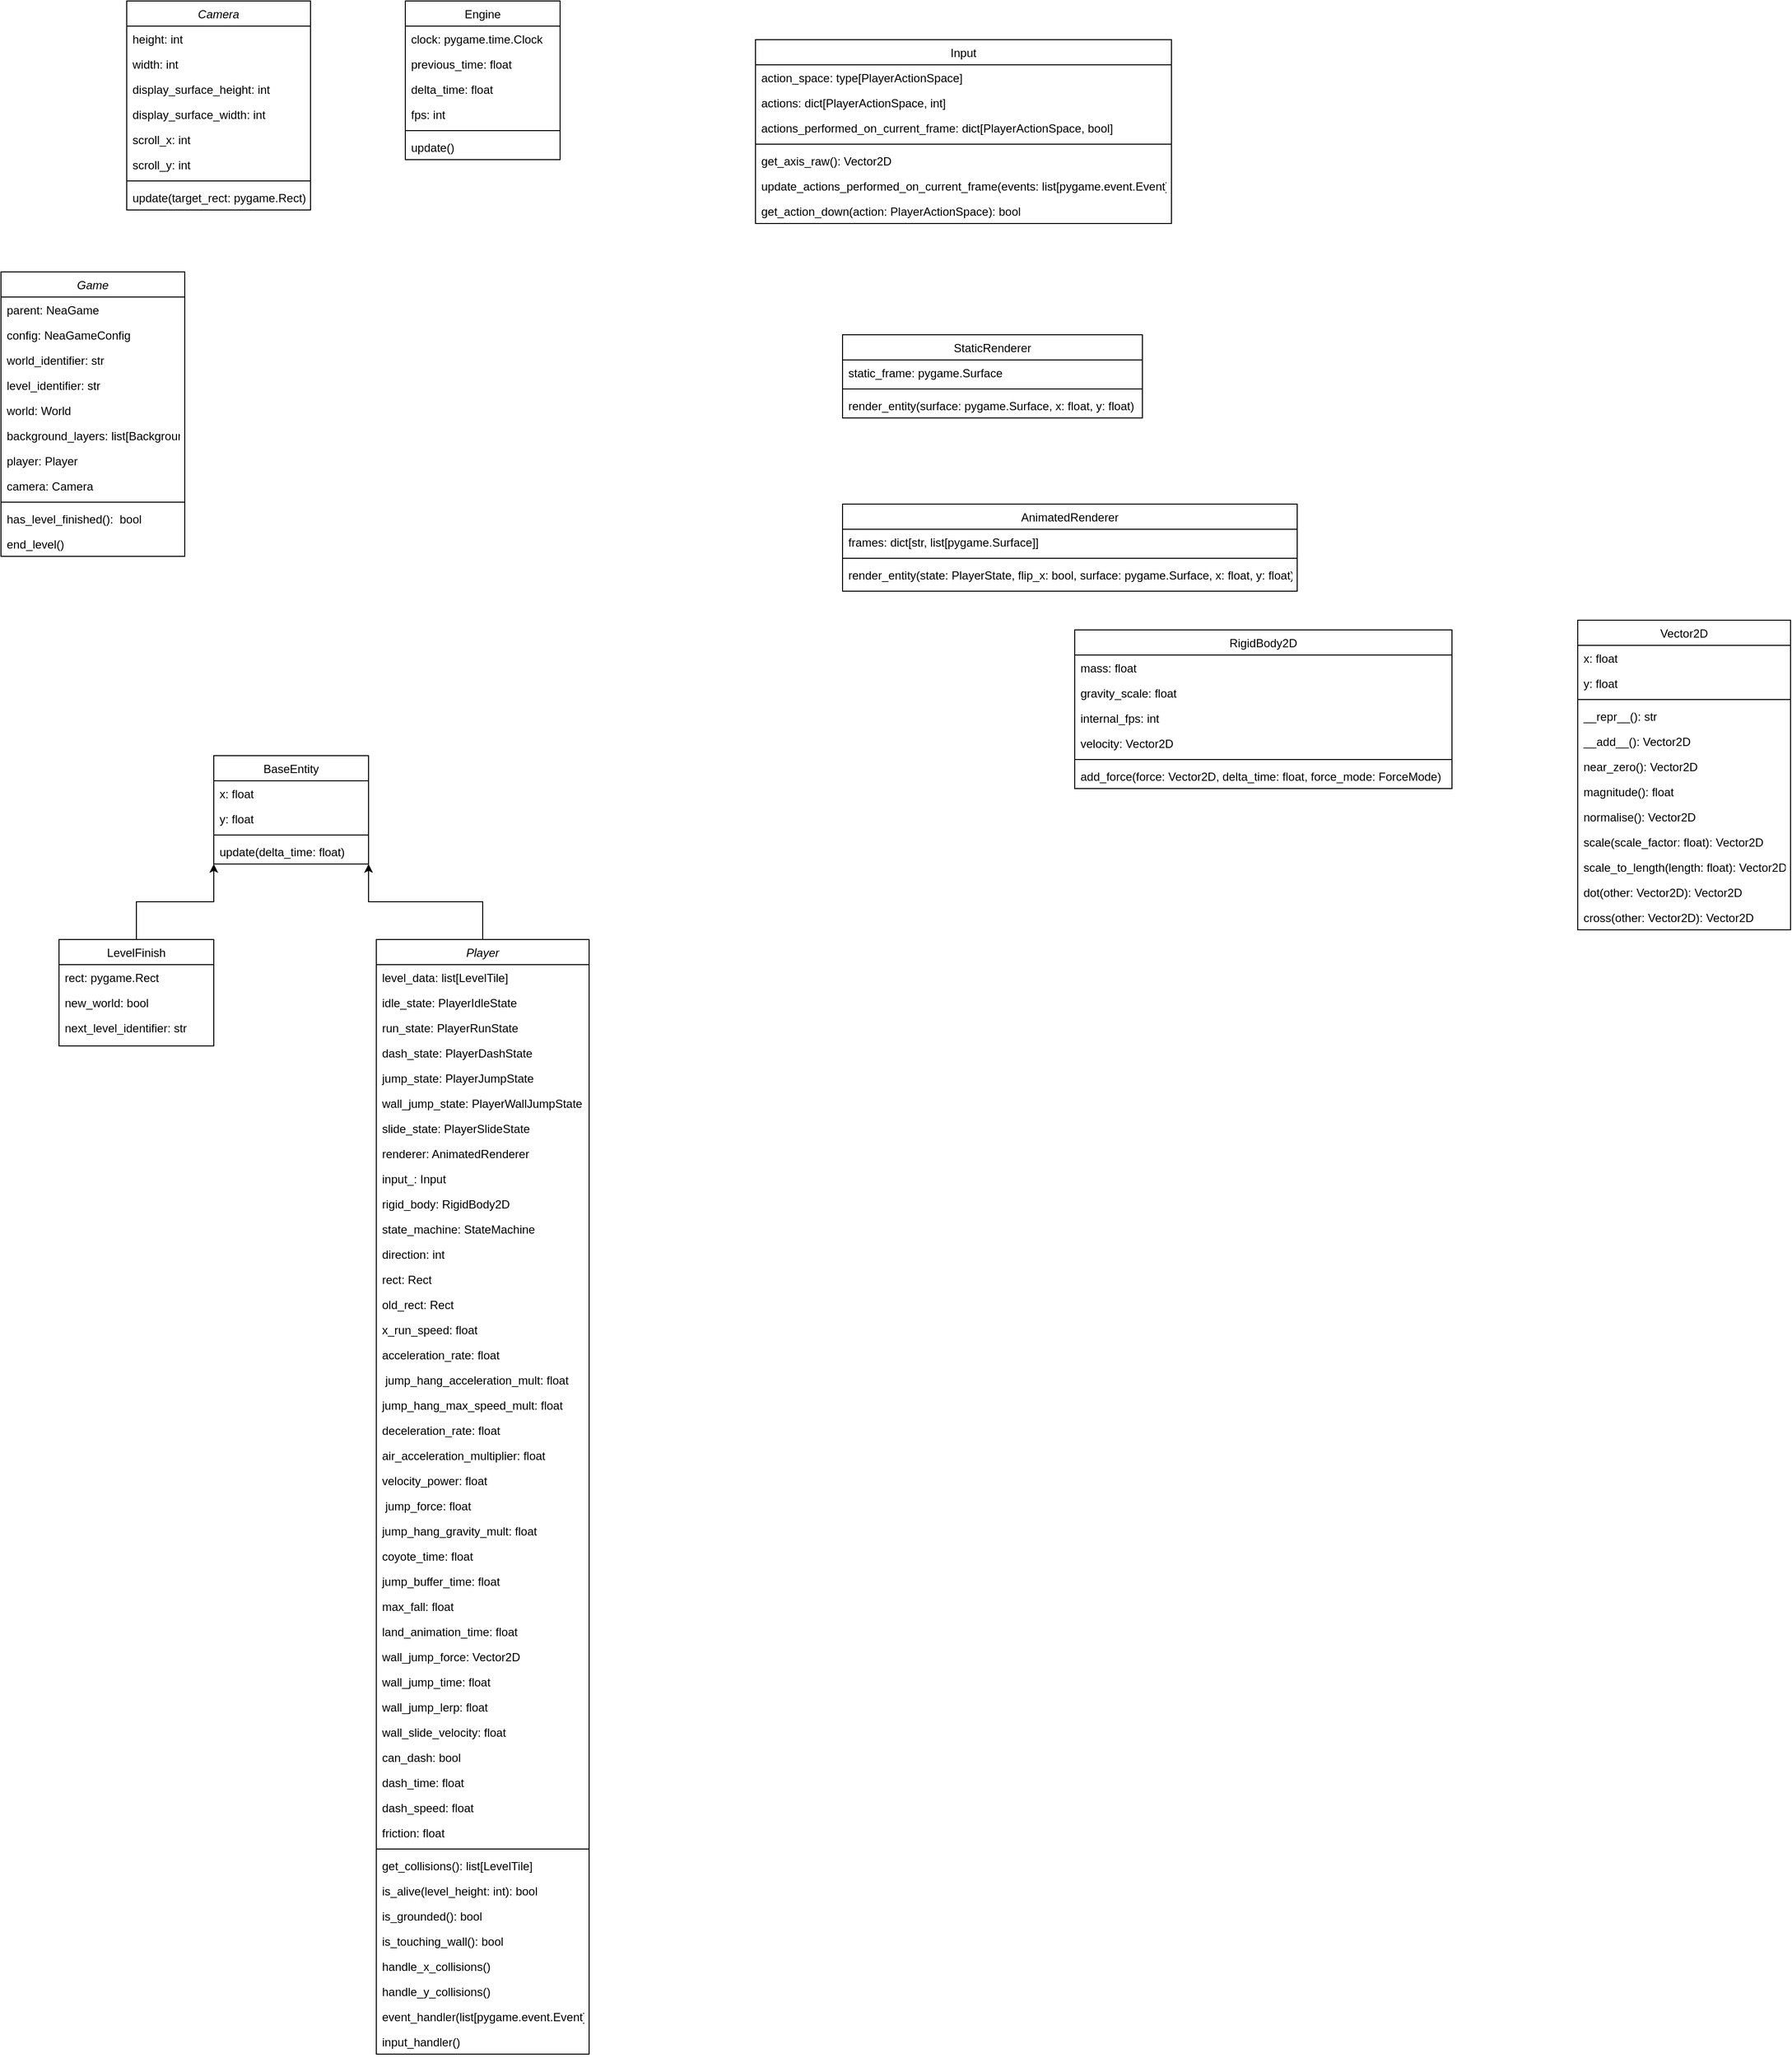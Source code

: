 <mxfile version="20.8.10" type="device"><diagram id="C5RBs43oDa-KdzZeNtuy" name="Page-1"><mxGraphModel dx="1750" dy="1122" grid="1" gridSize="10" guides="1" tooltips="1" connect="1" arrows="1" fold="1" page="1" pageScale="1" pageWidth="2339" pageHeight="3300" math="0" shadow="0"><root><mxCell id="WIyWlLk6GJQsqaUBKTNV-0"/><mxCell id="WIyWlLk6GJQsqaUBKTNV-1" parent="WIyWlLk6GJQsqaUBKTNV-0"/><mxCell id="zkfFHV4jXpPFQw0GAbJ--0" value="Camera&#10;" style="swimlane;fontStyle=2;align=center;verticalAlign=top;childLayout=stackLayout;horizontal=1;startSize=26;horizontalStack=0;resizeParent=1;resizeLast=0;collapsible=1;marginBottom=0;rounded=0;shadow=0;strokeWidth=1;" parent="WIyWlLk6GJQsqaUBKTNV-1" vertex="1"><mxGeometry x="220" y="120" width="190" height="216" as="geometry"><mxRectangle x="230" y="140" width="160" height="26" as="alternateBounds"/></mxGeometry></mxCell><mxCell id="zkfFHV4jXpPFQw0GAbJ--1" value="height: int" style="text;align=left;verticalAlign=top;spacingLeft=4;spacingRight=4;overflow=hidden;rotatable=0;points=[[0,0.5],[1,0.5]];portConstraint=eastwest;" parent="zkfFHV4jXpPFQw0GAbJ--0" vertex="1"><mxGeometry y="26" width="190" height="26" as="geometry"/></mxCell><mxCell id="zkfFHV4jXpPFQw0GAbJ--2" value="width: int" style="text;align=left;verticalAlign=top;spacingLeft=4;spacingRight=4;overflow=hidden;rotatable=0;points=[[0,0.5],[1,0.5]];portConstraint=eastwest;rounded=0;shadow=0;html=0;" parent="zkfFHV4jXpPFQw0GAbJ--0" vertex="1"><mxGeometry y="52" width="190" height="26" as="geometry"/></mxCell><mxCell id="zkfFHV4jXpPFQw0GAbJ--3" value="display_surface_height: int&#10;" style="text;align=left;verticalAlign=top;spacingLeft=4;spacingRight=4;overflow=hidden;rotatable=0;points=[[0,0.5],[1,0.5]];portConstraint=eastwest;rounded=0;shadow=0;html=0;" parent="zkfFHV4jXpPFQw0GAbJ--0" vertex="1"><mxGeometry y="78" width="190" height="26" as="geometry"/></mxCell><mxCell id="zkfFHV4jXpPFQw0GAbJ--5" value="display_surface_width: int" style="text;align=left;verticalAlign=top;spacingLeft=4;spacingRight=4;overflow=hidden;rotatable=0;points=[[0,0.5],[1,0.5]];portConstraint=eastwest;" parent="zkfFHV4jXpPFQw0GAbJ--0" vertex="1"><mxGeometry y="104" width="190" height="26" as="geometry"/></mxCell><mxCell id="hkS69gb814lGUpGLeXMP-1" value="scroll_x: int&#10;" style="text;align=left;verticalAlign=top;spacingLeft=4;spacingRight=4;overflow=hidden;rotatable=0;points=[[0,0.5],[1,0.5]];portConstraint=eastwest;" parent="zkfFHV4jXpPFQw0GAbJ--0" vertex="1"><mxGeometry y="130" width="190" height="26" as="geometry"/></mxCell><mxCell id="hkS69gb814lGUpGLeXMP-9" value="scroll_y: int&#10;&#10;" style="text;align=left;verticalAlign=top;spacingLeft=4;spacingRight=4;overflow=hidden;rotatable=0;points=[[0,0.5],[1,0.5]];portConstraint=eastwest;" parent="zkfFHV4jXpPFQw0GAbJ--0" vertex="1"><mxGeometry y="156" width="190" height="26" as="geometry"/></mxCell><mxCell id="zkfFHV4jXpPFQw0GAbJ--4" value="" style="line;html=1;strokeWidth=1;align=left;verticalAlign=middle;spacingTop=-1;spacingLeft=3;spacingRight=3;rotatable=0;labelPosition=right;points=[];portConstraint=eastwest;" parent="zkfFHV4jXpPFQw0GAbJ--0" vertex="1"><mxGeometry y="182" width="190" height="8" as="geometry"/></mxCell><mxCell id="hkS69gb814lGUpGLeXMP-10" value="update(target_rect: pygame.Rect)" style="text;align=left;verticalAlign=top;spacingLeft=4;spacingRight=4;overflow=hidden;rotatable=0;points=[[0,0.5],[1,0.5]];portConstraint=eastwest;" parent="zkfFHV4jXpPFQw0GAbJ--0" vertex="1"><mxGeometry y="190" width="190" height="26" as="geometry"/></mxCell><mxCell id="zkfFHV4jXpPFQw0GAbJ--17" value="Engine&#10;" style="swimlane;fontStyle=0;align=center;verticalAlign=top;childLayout=stackLayout;horizontal=1;startSize=26;horizontalStack=0;resizeParent=1;resizeLast=0;collapsible=1;marginBottom=0;rounded=0;shadow=0;strokeWidth=1;" parent="WIyWlLk6GJQsqaUBKTNV-1" vertex="1"><mxGeometry x="508" y="120" width="160" height="164" as="geometry"><mxRectangle x="550" y="140" width="160" height="26" as="alternateBounds"/></mxGeometry></mxCell><mxCell id="zkfFHV4jXpPFQw0GAbJ--18" value="clock: pygame.time.Clock" style="text;align=left;verticalAlign=top;spacingLeft=4;spacingRight=4;overflow=hidden;rotatable=0;points=[[0,0.5],[1,0.5]];portConstraint=eastwest;" parent="zkfFHV4jXpPFQw0GAbJ--17" vertex="1"><mxGeometry y="26" width="160" height="26" as="geometry"/></mxCell><mxCell id="zkfFHV4jXpPFQw0GAbJ--19" value="previous_time: float" style="text;align=left;verticalAlign=top;spacingLeft=4;spacingRight=4;overflow=hidden;rotatable=0;points=[[0,0.5],[1,0.5]];portConstraint=eastwest;rounded=0;shadow=0;html=0;" parent="zkfFHV4jXpPFQw0GAbJ--17" vertex="1"><mxGeometry y="52" width="160" height="26" as="geometry"/></mxCell><mxCell id="zkfFHV4jXpPFQw0GAbJ--20" value="delta_time: float" style="text;align=left;verticalAlign=top;spacingLeft=4;spacingRight=4;overflow=hidden;rotatable=0;points=[[0,0.5],[1,0.5]];portConstraint=eastwest;rounded=0;shadow=0;html=0;" parent="zkfFHV4jXpPFQw0GAbJ--17" vertex="1"><mxGeometry y="78" width="160" height="26" as="geometry"/></mxCell><mxCell id="zkfFHV4jXpPFQw0GAbJ--21" value="fps: int" style="text;align=left;verticalAlign=top;spacingLeft=4;spacingRight=4;overflow=hidden;rotatable=0;points=[[0,0.5],[1,0.5]];portConstraint=eastwest;rounded=0;shadow=0;html=0;" parent="zkfFHV4jXpPFQw0GAbJ--17" vertex="1"><mxGeometry y="104" width="160" height="26" as="geometry"/></mxCell><mxCell id="zkfFHV4jXpPFQw0GAbJ--23" value="" style="line;html=1;strokeWidth=1;align=left;verticalAlign=middle;spacingTop=-1;spacingLeft=3;spacingRight=3;rotatable=0;labelPosition=right;points=[];portConstraint=eastwest;" parent="zkfFHV4jXpPFQw0GAbJ--17" vertex="1"><mxGeometry y="130" width="160" height="8" as="geometry"/></mxCell><mxCell id="zkfFHV4jXpPFQw0GAbJ--24" value="update()&#10;" style="text;align=left;verticalAlign=top;spacingLeft=4;spacingRight=4;overflow=hidden;rotatable=0;points=[[0,0.5],[1,0.5]];portConstraint=eastwest;" parent="zkfFHV4jXpPFQw0GAbJ--17" vertex="1"><mxGeometry y="138" width="160" height="26" as="geometry"/></mxCell><mxCell id="Tss-C9w-tLsv4cJu5CtI-20" value="Game" style="swimlane;fontStyle=2;align=center;verticalAlign=top;childLayout=stackLayout;horizontal=1;startSize=26;horizontalStack=0;resizeParent=1;resizeLast=0;collapsible=1;marginBottom=0;rounded=0;shadow=0;strokeWidth=1;" vertex="1" parent="WIyWlLk6GJQsqaUBKTNV-1"><mxGeometry x="90" y="400" width="190" height="294" as="geometry"><mxRectangle x="230" y="140" width="160" height="26" as="alternateBounds"/></mxGeometry></mxCell><mxCell id="Tss-C9w-tLsv4cJu5CtI-21" value="parent: NeaGame" style="text;align=left;verticalAlign=top;spacingLeft=4;spacingRight=4;overflow=hidden;rotatable=0;points=[[0,0.5],[1,0.5]];portConstraint=eastwest;" vertex="1" parent="Tss-C9w-tLsv4cJu5CtI-20"><mxGeometry y="26" width="190" height="26" as="geometry"/></mxCell><mxCell id="Tss-C9w-tLsv4cJu5CtI-22" value="config: NeaGameConfig" style="text;align=left;verticalAlign=top;spacingLeft=4;spacingRight=4;overflow=hidden;rotatable=0;points=[[0,0.5],[1,0.5]];portConstraint=eastwest;rounded=0;shadow=0;html=0;" vertex="1" parent="Tss-C9w-tLsv4cJu5CtI-20"><mxGeometry y="52" width="190" height="26" as="geometry"/></mxCell><mxCell id="Tss-C9w-tLsv4cJu5CtI-23" value="world_identifier: str" style="text;align=left;verticalAlign=top;spacingLeft=4;spacingRight=4;overflow=hidden;rotatable=0;points=[[0,0.5],[1,0.5]];portConstraint=eastwest;rounded=0;shadow=0;html=0;" vertex="1" parent="Tss-C9w-tLsv4cJu5CtI-20"><mxGeometry y="78" width="190" height="26" as="geometry"/></mxCell><mxCell id="Tss-C9w-tLsv4cJu5CtI-24" value="level_identifier: str" style="text;align=left;verticalAlign=top;spacingLeft=4;spacingRight=4;overflow=hidden;rotatable=0;points=[[0,0.5],[1,0.5]];portConstraint=eastwest;" vertex="1" parent="Tss-C9w-tLsv4cJu5CtI-20"><mxGeometry y="104" width="190" height="26" as="geometry"/></mxCell><mxCell id="Tss-C9w-tLsv4cJu5CtI-25" value="world: World" style="text;align=left;verticalAlign=top;spacingLeft=4;spacingRight=4;overflow=hidden;rotatable=0;points=[[0,0.5],[1,0.5]];portConstraint=eastwest;" vertex="1" parent="Tss-C9w-tLsv4cJu5CtI-20"><mxGeometry y="130" width="190" height="26" as="geometry"/></mxCell><mxCell id="Tss-C9w-tLsv4cJu5CtI-26" value="background_layers: list[BackgroundLayer" style="text;align=left;verticalAlign=top;spacingLeft=4;spacingRight=4;overflow=hidden;rotatable=0;points=[[0,0.5],[1,0.5]];portConstraint=eastwest;" vertex="1" parent="Tss-C9w-tLsv4cJu5CtI-20"><mxGeometry y="156" width="190" height="26" as="geometry"/></mxCell><mxCell id="Tss-C9w-tLsv4cJu5CtI-28" value="player: Player" style="text;align=left;verticalAlign=top;spacingLeft=4;spacingRight=4;overflow=hidden;rotatable=0;points=[[0,0.5],[1,0.5]];portConstraint=eastwest;" vertex="1" parent="Tss-C9w-tLsv4cJu5CtI-20"><mxGeometry y="182" width="190" height="26" as="geometry"/></mxCell><mxCell id="Tss-C9w-tLsv4cJu5CtI-29" value="camera: Camera" style="text;align=left;verticalAlign=top;spacingLeft=4;spacingRight=4;overflow=hidden;rotatable=0;points=[[0,0.5],[1,0.5]];portConstraint=eastwest;" vertex="1" parent="Tss-C9w-tLsv4cJu5CtI-20"><mxGeometry y="208" width="190" height="26" as="geometry"/></mxCell><mxCell id="Tss-C9w-tLsv4cJu5CtI-27" value="" style="line;html=1;strokeWidth=1;align=left;verticalAlign=middle;spacingTop=-1;spacingLeft=3;spacingRight=3;rotatable=0;labelPosition=right;points=[];portConstraint=eastwest;" vertex="1" parent="Tss-C9w-tLsv4cJu5CtI-20"><mxGeometry y="234" width="190" height="8" as="geometry"/></mxCell><mxCell id="Tss-C9w-tLsv4cJu5CtI-30" value="has_level_finished():  bool " style="text;align=left;verticalAlign=top;spacingLeft=4;spacingRight=4;overflow=hidden;rotatable=0;points=[[0,0.5],[1,0.5]];portConstraint=eastwest;" vertex="1" parent="Tss-C9w-tLsv4cJu5CtI-20"><mxGeometry y="242" width="190" height="26" as="geometry"/></mxCell><mxCell id="Tss-C9w-tLsv4cJu5CtI-31" value="end_level()" style="text;align=left;verticalAlign=top;spacingLeft=4;spacingRight=4;overflow=hidden;rotatable=0;points=[[0,0.5],[1,0.5]];portConstraint=eastwest;" vertex="1" parent="Tss-C9w-tLsv4cJu5CtI-20"><mxGeometry y="268" width="190" height="26" as="geometry"/></mxCell><mxCell id="Tss-C9w-tLsv4cJu5CtI-32" value="Vector2D" style="swimlane;fontStyle=0;align=center;verticalAlign=top;childLayout=stackLayout;horizontal=1;startSize=26;horizontalStack=0;resizeParent=1;resizeLast=0;collapsible=1;marginBottom=0;rounded=0;shadow=0;strokeWidth=1;" vertex="1" parent="WIyWlLk6GJQsqaUBKTNV-1"><mxGeometry x="1720" y="760" width="220" height="320" as="geometry"><mxRectangle x="550" y="140" width="160" height="26" as="alternateBounds"/></mxGeometry></mxCell><mxCell id="Tss-C9w-tLsv4cJu5CtI-33" value="x: float" style="text;align=left;verticalAlign=top;spacingLeft=4;spacingRight=4;overflow=hidden;rotatable=0;points=[[0,0.5],[1,0.5]];portConstraint=eastwest;" vertex="1" parent="Tss-C9w-tLsv4cJu5CtI-32"><mxGeometry y="26" width="220" height="26" as="geometry"/></mxCell><mxCell id="Tss-C9w-tLsv4cJu5CtI-34" value="y: float" style="text;align=left;verticalAlign=top;spacingLeft=4;spacingRight=4;overflow=hidden;rotatable=0;points=[[0,0.5],[1,0.5]];portConstraint=eastwest;rounded=0;shadow=0;html=0;" vertex="1" parent="Tss-C9w-tLsv4cJu5CtI-32"><mxGeometry y="52" width="220" height="26" as="geometry"/></mxCell><mxCell id="Tss-C9w-tLsv4cJu5CtI-37" value="" style="line;html=1;strokeWidth=1;align=left;verticalAlign=middle;spacingTop=-1;spacingLeft=3;spacingRight=3;rotatable=0;labelPosition=right;points=[];portConstraint=eastwest;" vertex="1" parent="Tss-C9w-tLsv4cJu5CtI-32"><mxGeometry y="78" width="220" height="8" as="geometry"/></mxCell><mxCell id="Tss-C9w-tLsv4cJu5CtI-38" value="__repr__(): str" style="text;align=left;verticalAlign=top;spacingLeft=4;spacingRight=4;overflow=hidden;rotatable=0;points=[[0,0.5],[1,0.5]];portConstraint=eastwest;" vertex="1" parent="Tss-C9w-tLsv4cJu5CtI-32"><mxGeometry y="86" width="220" height="26" as="geometry"/></mxCell><mxCell id="Tss-C9w-tLsv4cJu5CtI-39" value="__add__(): Vector2D" style="text;align=left;verticalAlign=top;spacingLeft=4;spacingRight=4;overflow=hidden;rotatable=0;points=[[0,0.5],[1,0.5]];portConstraint=eastwest;" vertex="1" parent="Tss-C9w-tLsv4cJu5CtI-32"><mxGeometry y="112" width="220" height="26" as="geometry"/></mxCell><mxCell id="Tss-C9w-tLsv4cJu5CtI-40" value="near_zero(): Vector2D" style="text;align=left;verticalAlign=top;spacingLeft=4;spacingRight=4;overflow=hidden;rotatable=0;points=[[0,0.5],[1,0.5]];portConstraint=eastwest;" vertex="1" parent="Tss-C9w-tLsv4cJu5CtI-32"><mxGeometry y="138" width="220" height="26" as="geometry"/></mxCell><mxCell id="Tss-C9w-tLsv4cJu5CtI-41" value="magnitude(): float" style="text;align=left;verticalAlign=top;spacingLeft=4;spacingRight=4;overflow=hidden;rotatable=0;points=[[0,0.5],[1,0.5]];portConstraint=eastwest;" vertex="1" parent="Tss-C9w-tLsv4cJu5CtI-32"><mxGeometry y="164" width="220" height="26" as="geometry"/></mxCell><mxCell id="Tss-C9w-tLsv4cJu5CtI-42" value="normalise(): Vector2D" style="text;align=left;verticalAlign=top;spacingLeft=4;spacingRight=4;overflow=hidden;rotatable=0;points=[[0,0.5],[1,0.5]];portConstraint=eastwest;" vertex="1" parent="Tss-C9w-tLsv4cJu5CtI-32"><mxGeometry y="190" width="220" height="26" as="geometry"/></mxCell><mxCell id="Tss-C9w-tLsv4cJu5CtI-43" value="scale(scale_factor: float): Vector2D" style="text;align=left;verticalAlign=top;spacingLeft=4;spacingRight=4;overflow=hidden;rotatable=0;points=[[0,0.5],[1,0.5]];portConstraint=eastwest;" vertex="1" parent="Tss-C9w-tLsv4cJu5CtI-32"><mxGeometry y="216" width="220" height="26" as="geometry"/></mxCell><mxCell id="Tss-C9w-tLsv4cJu5CtI-44" value="scale_to_length(length: float): Vector2D" style="text;align=left;verticalAlign=top;spacingLeft=4;spacingRight=4;overflow=hidden;rotatable=0;points=[[0,0.5],[1,0.5]];portConstraint=eastwest;" vertex="1" parent="Tss-C9w-tLsv4cJu5CtI-32"><mxGeometry y="242" width="220" height="26" as="geometry"/></mxCell><mxCell id="Tss-C9w-tLsv4cJu5CtI-45" value="dot(other: Vector2D): Vector2D" style="text;align=left;verticalAlign=top;spacingLeft=4;spacingRight=4;overflow=hidden;rotatable=0;points=[[0,0.5],[1,0.5]];portConstraint=eastwest;" vertex="1" parent="Tss-C9w-tLsv4cJu5CtI-32"><mxGeometry y="268" width="220" height="26" as="geometry"/></mxCell><mxCell id="Tss-C9w-tLsv4cJu5CtI-58" value="cross(other: Vector2D): Vector2D" style="text;align=left;verticalAlign=top;spacingLeft=4;spacingRight=4;overflow=hidden;rotatable=0;points=[[0,0.5],[1,0.5]];portConstraint=eastwest;" vertex="1" parent="Tss-C9w-tLsv4cJu5CtI-32"><mxGeometry y="294" width="220" height="26" as="geometry"/></mxCell><mxCell id="Tss-C9w-tLsv4cJu5CtI-59" value="Input" style="swimlane;fontStyle=0;align=center;verticalAlign=top;childLayout=stackLayout;horizontal=1;startSize=26;horizontalStack=0;resizeParent=1;resizeLast=0;collapsible=1;marginBottom=0;rounded=0;shadow=0;strokeWidth=1;" vertex="1" parent="WIyWlLk6GJQsqaUBKTNV-1"><mxGeometry x="870" y="160" width="430" height="190" as="geometry"><mxRectangle x="550" y="140" width="160" height="26" as="alternateBounds"/></mxGeometry></mxCell><mxCell id="Tss-C9w-tLsv4cJu5CtI-60" value="action_space: type[PlayerActionSpace]" style="text;align=left;verticalAlign=top;spacingLeft=4;spacingRight=4;overflow=hidden;rotatable=0;points=[[0,0.5],[1,0.5]];portConstraint=eastwest;" vertex="1" parent="Tss-C9w-tLsv4cJu5CtI-59"><mxGeometry y="26" width="430" height="26" as="geometry"/></mxCell><mxCell id="Tss-C9w-tLsv4cJu5CtI-61" value="actions: dict[PlayerActionSpace, int]" style="text;align=left;verticalAlign=top;spacingLeft=4;spacingRight=4;overflow=hidden;rotatable=0;points=[[0,0.5],[1,0.5]];portConstraint=eastwest;rounded=0;shadow=0;html=0;" vertex="1" parent="Tss-C9w-tLsv4cJu5CtI-59"><mxGeometry y="52" width="430" height="26" as="geometry"/></mxCell><mxCell id="Tss-C9w-tLsv4cJu5CtI-62" value="actions_performed_on_current_frame: dict[PlayerActionSpace, bool]" style="text;align=left;verticalAlign=top;spacingLeft=4;spacingRight=4;overflow=hidden;rotatable=0;points=[[0,0.5],[1,0.5]];portConstraint=eastwest;rounded=0;shadow=0;html=0;" vertex="1" parent="Tss-C9w-tLsv4cJu5CtI-59"><mxGeometry y="78" width="430" height="26" as="geometry"/></mxCell><mxCell id="Tss-C9w-tLsv4cJu5CtI-64" value="" style="line;html=1;strokeWidth=1;align=left;verticalAlign=middle;spacingTop=-1;spacingLeft=3;spacingRight=3;rotatable=0;labelPosition=right;points=[];portConstraint=eastwest;" vertex="1" parent="Tss-C9w-tLsv4cJu5CtI-59"><mxGeometry y="104" width="430" height="8" as="geometry"/></mxCell><mxCell id="Tss-C9w-tLsv4cJu5CtI-65" value="get_axis_raw(): Vector2D" style="text;align=left;verticalAlign=top;spacingLeft=4;spacingRight=4;overflow=hidden;rotatable=0;points=[[0,0.5],[1,0.5]];portConstraint=eastwest;" vertex="1" parent="Tss-C9w-tLsv4cJu5CtI-59"><mxGeometry y="112" width="430" height="26" as="geometry"/></mxCell><mxCell id="Tss-C9w-tLsv4cJu5CtI-66" value="update_actions_performed_on_current_frame(events: list[pygame.event.Event])" style="text;align=left;verticalAlign=top;spacingLeft=4;spacingRight=4;overflow=hidden;rotatable=0;points=[[0,0.5],[1,0.5]];portConstraint=eastwest;" vertex="1" parent="Tss-C9w-tLsv4cJu5CtI-59"><mxGeometry y="138" width="430" height="26" as="geometry"/></mxCell><mxCell id="Tss-C9w-tLsv4cJu5CtI-67" value="get_action_down(action: PlayerActionSpace): bool" style="text;align=left;verticalAlign=top;spacingLeft=4;spacingRight=4;overflow=hidden;rotatable=0;points=[[0,0.5],[1,0.5]];portConstraint=eastwest;" vertex="1" parent="Tss-C9w-tLsv4cJu5CtI-59"><mxGeometry y="164" width="430" height="26" as="geometry"/></mxCell><mxCell id="Tss-C9w-tLsv4cJu5CtI-68" value="StaticRenderer" style="swimlane;fontStyle=0;align=center;verticalAlign=top;childLayout=stackLayout;horizontal=1;startSize=26;horizontalStack=0;resizeParent=1;resizeLast=0;collapsible=1;marginBottom=0;rounded=0;shadow=0;strokeWidth=1;" vertex="1" parent="WIyWlLk6GJQsqaUBKTNV-1"><mxGeometry x="960" y="465" width="310" height="86" as="geometry"><mxRectangle x="550" y="140" width="160" height="26" as="alternateBounds"/></mxGeometry></mxCell><mxCell id="Tss-C9w-tLsv4cJu5CtI-69" value="static_frame: pygame.Surface" style="text;align=left;verticalAlign=top;spacingLeft=4;spacingRight=4;overflow=hidden;rotatable=0;points=[[0,0.5],[1,0.5]];portConstraint=eastwest;" vertex="1" parent="Tss-C9w-tLsv4cJu5CtI-68"><mxGeometry y="26" width="310" height="26" as="geometry"/></mxCell><mxCell id="Tss-C9w-tLsv4cJu5CtI-73" value="" style="line;html=1;strokeWidth=1;align=left;verticalAlign=middle;spacingTop=-1;spacingLeft=3;spacingRight=3;rotatable=0;labelPosition=right;points=[];portConstraint=eastwest;" vertex="1" parent="Tss-C9w-tLsv4cJu5CtI-68"><mxGeometry y="52" width="310" height="8" as="geometry"/></mxCell><mxCell id="Tss-C9w-tLsv4cJu5CtI-74" value="render_entity(surface: pygame.Surface, x: float, y: float)" style="text;align=left;verticalAlign=top;spacingLeft=4;spacingRight=4;overflow=hidden;rotatable=0;points=[[0,0.5],[1,0.5]];portConstraint=eastwest;" vertex="1" parent="Tss-C9w-tLsv4cJu5CtI-68"><mxGeometry y="60" width="310" height="26" as="geometry"/></mxCell><mxCell id="Tss-C9w-tLsv4cJu5CtI-75" value="AnimatedRenderer" style="swimlane;fontStyle=0;align=center;verticalAlign=top;childLayout=stackLayout;horizontal=1;startSize=26;horizontalStack=0;resizeParent=1;resizeLast=0;collapsible=1;marginBottom=0;rounded=0;shadow=0;strokeWidth=1;" vertex="1" parent="WIyWlLk6GJQsqaUBKTNV-1"><mxGeometry x="960" y="640" width="470" height="90" as="geometry"><mxRectangle x="550" y="140" width="160" height="26" as="alternateBounds"/></mxGeometry></mxCell><mxCell id="Tss-C9w-tLsv4cJu5CtI-76" value="frames: dict[str, list[pygame.Surface]]" style="text;align=left;verticalAlign=top;spacingLeft=4;spacingRight=4;overflow=hidden;rotatable=0;points=[[0,0.5],[1,0.5]];portConstraint=eastwest;" vertex="1" parent="Tss-C9w-tLsv4cJu5CtI-75"><mxGeometry y="26" width="470" height="26" as="geometry"/></mxCell><mxCell id="Tss-C9w-tLsv4cJu5CtI-77" value="" style="line;html=1;strokeWidth=1;align=left;verticalAlign=middle;spacingTop=-1;spacingLeft=3;spacingRight=3;rotatable=0;labelPosition=right;points=[];portConstraint=eastwest;" vertex="1" parent="Tss-C9w-tLsv4cJu5CtI-75"><mxGeometry y="52" width="470" height="8" as="geometry"/></mxCell><mxCell id="Tss-C9w-tLsv4cJu5CtI-78" value="render_entity(state: PlayerState, flip_x: bool, surface: pygame.Surface, x: float, y: float)" style="text;align=left;verticalAlign=top;spacingLeft=4;spacingRight=4;overflow=hidden;rotatable=0;points=[[0,0.5],[1,0.5]];portConstraint=eastwest;" vertex="1" parent="Tss-C9w-tLsv4cJu5CtI-75"><mxGeometry y="60" width="470" height="26" as="geometry"/></mxCell><mxCell id="Tss-C9w-tLsv4cJu5CtI-79" value="RigidBody2D" style="swimlane;fontStyle=0;align=center;verticalAlign=top;childLayout=stackLayout;horizontal=1;startSize=26;horizontalStack=0;resizeParent=1;resizeLast=0;collapsible=1;marginBottom=0;rounded=0;shadow=0;strokeWidth=1;" vertex="1" parent="WIyWlLk6GJQsqaUBKTNV-1"><mxGeometry x="1200" y="770" width="390" height="164" as="geometry"><mxRectangle x="550" y="140" width="160" height="26" as="alternateBounds"/></mxGeometry></mxCell><mxCell id="Tss-C9w-tLsv4cJu5CtI-80" value="mass: float" style="text;align=left;verticalAlign=top;spacingLeft=4;spacingRight=4;overflow=hidden;rotatable=0;points=[[0,0.5],[1,0.5]];portConstraint=eastwest;" vertex="1" parent="Tss-C9w-tLsv4cJu5CtI-79"><mxGeometry y="26" width="390" height="26" as="geometry"/></mxCell><mxCell id="Tss-C9w-tLsv4cJu5CtI-81" value="gravity_scale: float" style="text;align=left;verticalAlign=top;spacingLeft=4;spacingRight=4;overflow=hidden;rotatable=0;points=[[0,0.5],[1,0.5]];portConstraint=eastwest;rounded=0;shadow=0;html=0;" vertex="1" parent="Tss-C9w-tLsv4cJu5CtI-79"><mxGeometry y="52" width="390" height="26" as="geometry"/></mxCell><mxCell id="Tss-C9w-tLsv4cJu5CtI-82" value="internal_fps: int" style="text;align=left;verticalAlign=top;spacingLeft=4;spacingRight=4;overflow=hidden;rotatable=0;points=[[0,0.5],[1,0.5]];portConstraint=eastwest;rounded=0;shadow=0;html=0;" vertex="1" parent="Tss-C9w-tLsv4cJu5CtI-79"><mxGeometry y="78" width="390" height="26" as="geometry"/></mxCell><mxCell id="Tss-C9w-tLsv4cJu5CtI-83" value="velocity: Vector2D" style="text;align=left;verticalAlign=top;spacingLeft=4;spacingRight=4;overflow=hidden;rotatable=0;points=[[0,0.5],[1,0.5]];portConstraint=eastwest;rounded=0;shadow=0;html=0;" vertex="1" parent="Tss-C9w-tLsv4cJu5CtI-79"><mxGeometry y="104" width="390" height="26" as="geometry"/></mxCell><mxCell id="Tss-C9w-tLsv4cJu5CtI-84" value="" style="line;html=1;strokeWidth=1;align=left;verticalAlign=middle;spacingTop=-1;spacingLeft=3;spacingRight=3;rotatable=0;labelPosition=right;points=[];portConstraint=eastwest;" vertex="1" parent="Tss-C9w-tLsv4cJu5CtI-79"><mxGeometry y="130" width="390" height="8" as="geometry"/></mxCell><mxCell id="Tss-C9w-tLsv4cJu5CtI-85" value="add_force(force: Vector2D, delta_time: float, force_mode: ForceMode)" style="text;align=left;verticalAlign=top;spacingLeft=4;spacingRight=4;overflow=hidden;rotatable=0;points=[[0,0.5],[1,0.5]];portConstraint=eastwest;" vertex="1" parent="Tss-C9w-tLsv4cJu5CtI-79"><mxGeometry y="138" width="390" height="26" as="geometry"/></mxCell><mxCell id="Tss-C9w-tLsv4cJu5CtI-86" value="BaseEntity" style="swimlane;fontStyle=0;align=center;verticalAlign=top;childLayout=stackLayout;horizontal=1;startSize=26;horizontalStack=0;resizeParent=1;resizeLast=0;collapsible=1;marginBottom=0;rounded=0;shadow=0;strokeWidth=1;" vertex="1" parent="WIyWlLk6GJQsqaUBKTNV-1"><mxGeometry x="310" y="900" width="160" height="112" as="geometry"><mxRectangle x="550" y="140" width="160" height="26" as="alternateBounds"/></mxGeometry></mxCell><mxCell id="Tss-C9w-tLsv4cJu5CtI-87" value="x: float" style="text;align=left;verticalAlign=top;spacingLeft=4;spacingRight=4;overflow=hidden;rotatable=0;points=[[0,0.5],[1,0.5]];portConstraint=eastwest;" vertex="1" parent="Tss-C9w-tLsv4cJu5CtI-86"><mxGeometry y="26" width="160" height="26" as="geometry"/></mxCell><mxCell id="Tss-C9w-tLsv4cJu5CtI-88" value="y: float" style="text;align=left;verticalAlign=top;spacingLeft=4;spacingRight=4;overflow=hidden;rotatable=0;points=[[0,0.5],[1,0.5]];portConstraint=eastwest;rounded=0;shadow=0;html=0;" vertex="1" parent="Tss-C9w-tLsv4cJu5CtI-86"><mxGeometry y="52" width="160" height="26" as="geometry"/></mxCell><mxCell id="Tss-C9w-tLsv4cJu5CtI-91" value="" style="line;html=1;strokeWidth=1;align=left;verticalAlign=middle;spacingTop=-1;spacingLeft=3;spacingRight=3;rotatable=0;labelPosition=right;points=[];portConstraint=eastwest;" vertex="1" parent="Tss-C9w-tLsv4cJu5CtI-86"><mxGeometry y="78" width="160" height="8" as="geometry"/></mxCell><mxCell id="Tss-C9w-tLsv4cJu5CtI-92" value="update(delta_time: float)&#10;" style="text;align=left;verticalAlign=top;spacingLeft=4;spacingRight=4;overflow=hidden;rotatable=0;points=[[0,0.5],[1,0.5]];portConstraint=eastwest;" vertex="1" parent="Tss-C9w-tLsv4cJu5CtI-86"><mxGeometry y="86" width="160" height="26" as="geometry"/></mxCell><mxCell id="Tss-C9w-tLsv4cJu5CtI-104" style="edgeStyle=orthogonalEdgeStyle;rounded=0;orthogonalLoop=1;jettySize=auto;html=1;exitX=0.5;exitY=0;exitDx=0;exitDy=0;entryX=0;entryY=1;entryDx=0;entryDy=0;" edge="1" parent="WIyWlLk6GJQsqaUBKTNV-1" source="Tss-C9w-tLsv4cJu5CtI-93" target="Tss-C9w-tLsv4cJu5CtI-86"><mxGeometry relative="1" as="geometry"/></mxCell><mxCell id="Tss-C9w-tLsv4cJu5CtI-93" value="LevelFinish" style="swimlane;fontStyle=0;align=center;verticalAlign=top;childLayout=stackLayout;horizontal=1;startSize=26;horizontalStack=0;resizeParent=1;resizeLast=0;collapsible=1;marginBottom=0;rounded=0;shadow=0;strokeWidth=1;" vertex="1" parent="WIyWlLk6GJQsqaUBKTNV-1"><mxGeometry x="150" y="1090" width="160" height="110" as="geometry"><mxRectangle x="550" y="140" width="160" height="26" as="alternateBounds"/></mxGeometry></mxCell><mxCell id="Tss-C9w-tLsv4cJu5CtI-94" value="rect: pygame.Rect" style="text;align=left;verticalAlign=top;spacingLeft=4;spacingRight=4;overflow=hidden;rotatable=0;points=[[0,0.5],[1,0.5]];portConstraint=eastwest;" vertex="1" parent="Tss-C9w-tLsv4cJu5CtI-93"><mxGeometry y="26" width="160" height="26" as="geometry"/></mxCell><mxCell id="Tss-C9w-tLsv4cJu5CtI-96" value="new_world: bool" style="text;align=left;verticalAlign=top;spacingLeft=4;spacingRight=4;overflow=hidden;rotatable=0;points=[[0,0.5],[1,0.5]];portConstraint=eastwest;rounded=0;shadow=0;html=0;" vertex="1" parent="Tss-C9w-tLsv4cJu5CtI-93"><mxGeometry y="52" width="160" height="26" as="geometry"/></mxCell><mxCell id="Tss-C9w-tLsv4cJu5CtI-97" value="next_level_identifier: str" style="text;align=left;verticalAlign=top;spacingLeft=4;spacingRight=4;overflow=hidden;rotatable=0;points=[[0,0.5],[1,0.5]];portConstraint=eastwest;rounded=0;shadow=0;html=0;" vertex="1" parent="Tss-C9w-tLsv4cJu5CtI-93"><mxGeometry y="78" width="160" height="26" as="geometry"/></mxCell><mxCell id="Tss-C9w-tLsv4cJu5CtI-150" style="edgeStyle=orthogonalEdgeStyle;rounded=0;orthogonalLoop=1;jettySize=auto;html=1;exitX=0.5;exitY=0;exitDx=0;exitDy=0;entryX=1;entryY=1;entryDx=0;entryDy=0;" edge="1" parent="WIyWlLk6GJQsqaUBKTNV-1" source="Tss-C9w-tLsv4cJu5CtI-105" target="Tss-C9w-tLsv4cJu5CtI-86"><mxGeometry relative="1" as="geometry"><mxPoint x="470" y="1040" as="targetPoint"/></mxGeometry></mxCell><mxCell id="Tss-C9w-tLsv4cJu5CtI-105" value="Player" style="swimlane;fontStyle=2;align=center;verticalAlign=top;childLayout=stackLayout;horizontal=1;startSize=26;horizontalStack=0;resizeParent=1;resizeLast=0;collapsible=1;marginBottom=0;rounded=0;shadow=0;strokeWidth=1;" vertex="1" parent="WIyWlLk6GJQsqaUBKTNV-1"><mxGeometry x="478" y="1090" width="220" height="1152" as="geometry"><mxRectangle x="230" y="140" width="160" height="26" as="alternateBounds"/></mxGeometry></mxCell><mxCell id="Tss-C9w-tLsv4cJu5CtI-106" value="level_data: list[LevelTile]" style="text;align=left;verticalAlign=top;spacingLeft=4;spacingRight=4;overflow=hidden;rotatable=0;points=[[0,0.5],[1,0.5]];portConstraint=eastwest;" vertex="1" parent="Tss-C9w-tLsv4cJu5CtI-105"><mxGeometry y="26" width="220" height="26" as="geometry"/></mxCell><mxCell id="Tss-C9w-tLsv4cJu5CtI-107" value="idle_state: PlayerIdleState" style="text;align=left;verticalAlign=top;spacingLeft=4;spacingRight=4;overflow=hidden;rotatable=0;points=[[0,0.5],[1,0.5]];portConstraint=eastwest;rounded=0;shadow=0;html=0;" vertex="1" parent="Tss-C9w-tLsv4cJu5CtI-105"><mxGeometry y="52" width="220" height="26" as="geometry"/></mxCell><mxCell id="Tss-C9w-tLsv4cJu5CtI-108" value="run_state: PlayerRunState" style="text;align=left;verticalAlign=top;spacingLeft=4;spacingRight=4;overflow=hidden;rotatable=0;points=[[0,0.5],[1,0.5]];portConstraint=eastwest;rounded=0;shadow=0;html=0;" vertex="1" parent="Tss-C9w-tLsv4cJu5CtI-105"><mxGeometry y="78" width="220" height="26" as="geometry"/></mxCell><mxCell id="Tss-C9w-tLsv4cJu5CtI-109" value="dash_state: PlayerDashState" style="text;align=left;verticalAlign=top;spacingLeft=4;spacingRight=4;overflow=hidden;rotatable=0;points=[[0,0.5],[1,0.5]];portConstraint=eastwest;" vertex="1" parent="Tss-C9w-tLsv4cJu5CtI-105"><mxGeometry y="104" width="220" height="26" as="geometry"/></mxCell><mxCell id="Tss-C9w-tLsv4cJu5CtI-110" value="jump_state: PlayerJumpState" style="text;align=left;verticalAlign=top;spacingLeft=4;spacingRight=4;overflow=hidden;rotatable=0;points=[[0,0.5],[1,0.5]];portConstraint=eastwest;" vertex="1" parent="Tss-C9w-tLsv4cJu5CtI-105"><mxGeometry y="130" width="220" height="26" as="geometry"/></mxCell><mxCell id="Tss-C9w-tLsv4cJu5CtI-111" value="wall_jump_state: PlayerWallJumpState" style="text;align=left;verticalAlign=top;spacingLeft=4;spacingRight=4;overflow=hidden;rotatable=0;points=[[0,0.5],[1,0.5]];portConstraint=eastwest;" vertex="1" parent="Tss-C9w-tLsv4cJu5CtI-105"><mxGeometry y="156" width="220" height="26" as="geometry"/></mxCell><mxCell id="Tss-C9w-tLsv4cJu5CtI-112" value="slide_state: PlayerSlideState" style="text;align=left;verticalAlign=top;spacingLeft=4;spacingRight=4;overflow=hidden;rotatable=0;points=[[0,0.5],[1,0.5]];portConstraint=eastwest;" vertex="1" parent="Tss-C9w-tLsv4cJu5CtI-105"><mxGeometry y="182" width="220" height="26" as="geometry"/></mxCell><mxCell id="Tss-C9w-tLsv4cJu5CtI-113" value="renderer: AnimatedRenderer" style="text;align=left;verticalAlign=top;spacingLeft=4;spacingRight=4;overflow=hidden;rotatable=0;points=[[0,0.5],[1,0.5]];portConstraint=eastwest;" vertex="1" parent="Tss-C9w-tLsv4cJu5CtI-105"><mxGeometry y="208" width="220" height="26" as="geometry"/></mxCell><mxCell id="Tss-C9w-tLsv4cJu5CtI-115" value="input_: Input" style="text;align=left;verticalAlign=top;spacingLeft=4;spacingRight=4;overflow=hidden;rotatable=0;points=[[0,0.5],[1,0.5]];portConstraint=eastwest;" vertex="1" parent="Tss-C9w-tLsv4cJu5CtI-105"><mxGeometry y="234" width="220" height="26" as="geometry"/></mxCell><mxCell id="Tss-C9w-tLsv4cJu5CtI-116" value="rigid_body: RigidBody2D" style="text;align=left;verticalAlign=top;spacingLeft=4;spacingRight=4;overflow=hidden;rotatable=0;points=[[0,0.5],[1,0.5]];portConstraint=eastwest;" vertex="1" parent="Tss-C9w-tLsv4cJu5CtI-105"><mxGeometry y="260" width="220" height="26" as="geometry"/></mxCell><mxCell id="Tss-C9w-tLsv4cJu5CtI-119" value="state_machine: StateMachine" style="text;align=left;verticalAlign=top;spacingLeft=4;spacingRight=4;overflow=hidden;rotatable=0;points=[[0,0.5],[1,0.5]];portConstraint=eastwest;" vertex="1" parent="Tss-C9w-tLsv4cJu5CtI-105"><mxGeometry y="286" width="220" height="26" as="geometry"/></mxCell><mxCell id="Tss-C9w-tLsv4cJu5CtI-118" value="direction: int&#10;" style="text;align=left;verticalAlign=top;spacingLeft=4;spacingRight=4;overflow=hidden;rotatable=0;points=[[0,0.5],[1,0.5]];portConstraint=eastwest;" vertex="1" parent="Tss-C9w-tLsv4cJu5CtI-105"><mxGeometry y="312" width="220" height="26" as="geometry"/></mxCell><mxCell id="Tss-C9w-tLsv4cJu5CtI-117" value="rect: Rect" style="text;align=left;verticalAlign=top;spacingLeft=4;spacingRight=4;overflow=hidden;rotatable=0;points=[[0,0.5],[1,0.5]];portConstraint=eastwest;" vertex="1" parent="Tss-C9w-tLsv4cJu5CtI-105"><mxGeometry y="338" width="220" height="26" as="geometry"/></mxCell><mxCell id="Tss-C9w-tLsv4cJu5CtI-120" value="old_rect: Rect" style="text;align=left;verticalAlign=top;spacingLeft=4;spacingRight=4;overflow=hidden;rotatable=0;points=[[0,0.5],[1,0.5]];portConstraint=eastwest;" vertex="1" parent="Tss-C9w-tLsv4cJu5CtI-105"><mxGeometry y="364" width="220" height="26" as="geometry"/></mxCell><mxCell id="Tss-C9w-tLsv4cJu5CtI-121" value="x_run_speed: float" style="text;align=left;verticalAlign=top;spacingLeft=4;spacingRight=4;overflow=hidden;rotatable=0;points=[[0,0.5],[1,0.5]];portConstraint=eastwest;" vertex="1" parent="Tss-C9w-tLsv4cJu5CtI-105"><mxGeometry y="390" width="220" height="26" as="geometry"/></mxCell><mxCell id="Tss-C9w-tLsv4cJu5CtI-122" value="acceleration_rate: float" style="text;align=left;verticalAlign=top;spacingLeft=4;spacingRight=4;overflow=hidden;rotatable=0;points=[[0,0.5],[1,0.5]];portConstraint=eastwest;" vertex="1" parent="Tss-C9w-tLsv4cJu5CtI-105"><mxGeometry y="416" width="220" height="26" as="geometry"/></mxCell><mxCell id="Tss-C9w-tLsv4cJu5CtI-123" value=" jump_hang_acceleration_mult: float" style="text;align=left;verticalAlign=top;spacingLeft=4;spacingRight=4;overflow=hidden;rotatable=0;points=[[0,0.5],[1,0.5]];portConstraint=eastwest;" vertex="1" parent="Tss-C9w-tLsv4cJu5CtI-105"><mxGeometry y="442" width="220" height="26" as="geometry"/></mxCell><mxCell id="Tss-C9w-tLsv4cJu5CtI-128" value="jump_hang_max_speed_mult: float" style="text;align=left;verticalAlign=top;spacingLeft=4;spacingRight=4;overflow=hidden;rotatable=0;points=[[0,0.5],[1,0.5]];portConstraint=eastwest;" vertex="1" parent="Tss-C9w-tLsv4cJu5CtI-105"><mxGeometry y="468" width="220" height="26" as="geometry"/></mxCell><mxCell id="Tss-C9w-tLsv4cJu5CtI-127" value="deceleration_rate: float" style="text;align=left;verticalAlign=top;spacingLeft=4;spacingRight=4;overflow=hidden;rotatable=0;points=[[0,0.5],[1,0.5]];portConstraint=eastwest;" vertex="1" parent="Tss-C9w-tLsv4cJu5CtI-105"><mxGeometry y="494" width="220" height="26" as="geometry"/></mxCell><mxCell id="Tss-C9w-tLsv4cJu5CtI-126" value="air_acceleration_multiplier: float" style="text;align=left;verticalAlign=top;spacingLeft=4;spacingRight=4;overflow=hidden;rotatable=0;points=[[0,0.5],[1,0.5]];portConstraint=eastwest;" vertex="1" parent="Tss-C9w-tLsv4cJu5CtI-105"><mxGeometry y="520" width="220" height="26" as="geometry"/></mxCell><mxCell id="Tss-C9w-tLsv4cJu5CtI-125" value="velocity_power: float" style="text;align=left;verticalAlign=top;spacingLeft=4;spacingRight=4;overflow=hidden;rotatable=0;points=[[0,0.5],[1,0.5]];portConstraint=eastwest;" vertex="1" parent="Tss-C9w-tLsv4cJu5CtI-105"><mxGeometry y="546" width="220" height="26" as="geometry"/></mxCell><mxCell id="Tss-C9w-tLsv4cJu5CtI-142" value=" jump_force: float" style="text;align=left;verticalAlign=top;spacingLeft=4;spacingRight=4;overflow=hidden;rotatable=0;points=[[0,0.5],[1,0.5]];portConstraint=eastwest;" vertex="1" parent="Tss-C9w-tLsv4cJu5CtI-105"><mxGeometry y="572" width="220" height="26" as="geometry"/></mxCell><mxCell id="Tss-C9w-tLsv4cJu5CtI-141" value="jump_hang_gravity_mult: float" style="text;align=left;verticalAlign=top;spacingLeft=4;spacingRight=4;overflow=hidden;rotatable=0;points=[[0,0.5],[1,0.5]];portConstraint=eastwest;" vertex="1" parent="Tss-C9w-tLsv4cJu5CtI-105"><mxGeometry y="598" width="220" height="26" as="geometry"/></mxCell><mxCell id="Tss-C9w-tLsv4cJu5CtI-140" value="coyote_time: float" style="text;align=left;verticalAlign=top;spacingLeft=4;spacingRight=4;overflow=hidden;rotatable=0;points=[[0,0.5],[1,0.5]];portConstraint=eastwest;" vertex="1" parent="Tss-C9w-tLsv4cJu5CtI-105"><mxGeometry y="624" width="220" height="26" as="geometry"/></mxCell><mxCell id="Tss-C9w-tLsv4cJu5CtI-139" value="jump_buffer_time: float" style="text;align=left;verticalAlign=top;spacingLeft=4;spacingRight=4;overflow=hidden;rotatable=0;points=[[0,0.5],[1,0.5]];portConstraint=eastwest;" vertex="1" parent="Tss-C9w-tLsv4cJu5CtI-105"><mxGeometry y="650" width="220" height="26" as="geometry"/></mxCell><mxCell id="Tss-C9w-tLsv4cJu5CtI-129" value="max_fall: float" style="text;align=left;verticalAlign=top;spacingLeft=4;spacingRight=4;overflow=hidden;rotatable=0;points=[[0,0.5],[1,0.5]];portConstraint=eastwest;" vertex="1" parent="Tss-C9w-tLsv4cJu5CtI-105"><mxGeometry y="676" width="220" height="26" as="geometry"/></mxCell><mxCell id="Tss-C9w-tLsv4cJu5CtI-124" value="land_animation_time: float" style="text;align=left;verticalAlign=top;spacingLeft=4;spacingRight=4;overflow=hidden;rotatable=0;points=[[0,0.5],[1,0.5]];portConstraint=eastwest;" vertex="1" parent="Tss-C9w-tLsv4cJu5CtI-105"><mxGeometry y="702" width="220" height="26" as="geometry"/></mxCell><mxCell id="Tss-C9w-tLsv4cJu5CtI-138" value="wall_jump_force: Vector2D" style="text;align=left;verticalAlign=top;spacingLeft=4;spacingRight=4;overflow=hidden;rotatable=0;points=[[0,0.5],[1,0.5]];portConstraint=eastwest;" vertex="1" parent="Tss-C9w-tLsv4cJu5CtI-105"><mxGeometry y="728" width="220" height="26" as="geometry"/></mxCell><mxCell id="Tss-C9w-tLsv4cJu5CtI-137" value="wall_jump_time: float" style="text;align=left;verticalAlign=top;spacingLeft=4;spacingRight=4;overflow=hidden;rotatable=0;points=[[0,0.5],[1,0.5]];portConstraint=eastwest;" vertex="1" parent="Tss-C9w-tLsv4cJu5CtI-105"><mxGeometry y="754" width="220" height="26" as="geometry"/></mxCell><mxCell id="Tss-C9w-tLsv4cJu5CtI-136" value="wall_jump_lerp: float" style="text;align=left;verticalAlign=top;spacingLeft=4;spacingRight=4;overflow=hidden;rotatable=0;points=[[0,0.5],[1,0.5]];portConstraint=eastwest;" vertex="1" parent="Tss-C9w-tLsv4cJu5CtI-105"><mxGeometry y="780" width="220" height="26" as="geometry"/></mxCell><mxCell id="Tss-C9w-tLsv4cJu5CtI-130" value="wall_slide_velocity: float" style="text;align=left;verticalAlign=top;spacingLeft=4;spacingRight=4;overflow=hidden;rotatable=0;points=[[0,0.5],[1,0.5]];portConstraint=eastwest;" vertex="1" parent="Tss-C9w-tLsv4cJu5CtI-105"><mxGeometry y="806" width="220" height="26" as="geometry"/></mxCell><mxCell id="Tss-C9w-tLsv4cJu5CtI-133" value="can_dash: bool" style="text;align=left;verticalAlign=top;spacingLeft=4;spacingRight=4;overflow=hidden;rotatable=0;points=[[0,0.5],[1,0.5]];portConstraint=eastwest;" vertex="1" parent="Tss-C9w-tLsv4cJu5CtI-105"><mxGeometry y="832" width="220" height="26" as="geometry"/></mxCell><mxCell id="Tss-C9w-tLsv4cJu5CtI-135" value="dash_time: float" style="text;align=left;verticalAlign=top;spacingLeft=4;spacingRight=4;overflow=hidden;rotatable=0;points=[[0,0.5],[1,0.5]];portConstraint=eastwest;" vertex="1" parent="Tss-C9w-tLsv4cJu5CtI-105"><mxGeometry y="858" width="220" height="26" as="geometry"/></mxCell><mxCell id="Tss-C9w-tLsv4cJu5CtI-134" value="dash_speed: float" style="text;align=left;verticalAlign=top;spacingLeft=4;spacingRight=4;overflow=hidden;rotatable=0;points=[[0,0.5],[1,0.5]];portConstraint=eastwest;" vertex="1" parent="Tss-C9w-tLsv4cJu5CtI-105"><mxGeometry y="884" width="220" height="26" as="geometry"/></mxCell><mxCell id="Tss-C9w-tLsv4cJu5CtI-132" value="friction: float" style="text;align=left;verticalAlign=top;spacingLeft=4;spacingRight=4;overflow=hidden;rotatable=0;points=[[0,0.5],[1,0.5]];portConstraint=eastwest;" vertex="1" parent="Tss-C9w-tLsv4cJu5CtI-105"><mxGeometry y="910" width="220" height="26" as="geometry"/></mxCell><mxCell id="Tss-C9w-tLsv4cJu5CtI-114" value="" style="line;html=1;strokeWidth=1;align=left;verticalAlign=middle;spacingTop=-1;spacingLeft=3;spacingRight=3;rotatable=0;labelPosition=right;points=[];portConstraint=eastwest;" vertex="1" parent="Tss-C9w-tLsv4cJu5CtI-105"><mxGeometry y="936" width="220" height="8" as="geometry"/></mxCell><mxCell id="Tss-C9w-tLsv4cJu5CtI-131" value="get_collisions(): list[LevelTile]" style="text;align=left;verticalAlign=top;spacingLeft=4;spacingRight=4;overflow=hidden;rotatable=0;points=[[0,0.5],[1,0.5]];portConstraint=eastwest;" vertex="1" parent="Tss-C9w-tLsv4cJu5CtI-105"><mxGeometry y="944" width="220" height="26" as="geometry"/></mxCell><mxCell id="Tss-C9w-tLsv4cJu5CtI-143" value="is_alive(level_height: int): bool" style="text;align=left;verticalAlign=top;spacingLeft=4;spacingRight=4;overflow=hidden;rotatable=0;points=[[0,0.5],[1,0.5]];portConstraint=eastwest;" vertex="1" parent="Tss-C9w-tLsv4cJu5CtI-105"><mxGeometry y="970" width="220" height="26" as="geometry"/></mxCell><mxCell id="Tss-C9w-tLsv4cJu5CtI-144" value="is_grounded(): bool" style="text;align=left;verticalAlign=top;spacingLeft=4;spacingRight=4;overflow=hidden;rotatable=0;points=[[0,0.5],[1,0.5]];portConstraint=eastwest;" vertex="1" parent="Tss-C9w-tLsv4cJu5CtI-105"><mxGeometry y="996" width="220" height="26" as="geometry"/></mxCell><mxCell id="Tss-C9w-tLsv4cJu5CtI-145" value="is_touching_wall(): bool" style="text;align=left;verticalAlign=top;spacingLeft=4;spacingRight=4;overflow=hidden;rotatable=0;points=[[0,0.5],[1,0.5]];portConstraint=eastwest;" vertex="1" parent="Tss-C9w-tLsv4cJu5CtI-105"><mxGeometry y="1022" width="220" height="26" as="geometry"/></mxCell><mxCell id="Tss-C9w-tLsv4cJu5CtI-146" value="handle_x_collisions()" style="text;align=left;verticalAlign=top;spacingLeft=4;spacingRight=4;overflow=hidden;rotatable=0;points=[[0,0.5],[1,0.5]];portConstraint=eastwest;" vertex="1" parent="Tss-C9w-tLsv4cJu5CtI-105"><mxGeometry y="1048" width="220" height="26" as="geometry"/></mxCell><mxCell id="Tss-C9w-tLsv4cJu5CtI-147" value="handle_y_collisions()" style="text;align=left;verticalAlign=top;spacingLeft=4;spacingRight=4;overflow=hidden;rotatable=0;points=[[0,0.5],[1,0.5]];portConstraint=eastwest;" vertex="1" parent="Tss-C9w-tLsv4cJu5CtI-105"><mxGeometry y="1074" width="220" height="26" as="geometry"/></mxCell><mxCell id="Tss-C9w-tLsv4cJu5CtI-148" value="event_handler(list[pygame.event.Event])" style="text;align=left;verticalAlign=top;spacingLeft=4;spacingRight=4;overflow=hidden;rotatable=0;points=[[0,0.5],[1,0.5]];portConstraint=eastwest;" vertex="1" parent="Tss-C9w-tLsv4cJu5CtI-105"><mxGeometry y="1100" width="220" height="26" as="geometry"/></mxCell><mxCell id="Tss-C9w-tLsv4cJu5CtI-149" value="input_handler()" style="text;align=left;verticalAlign=top;spacingLeft=4;spacingRight=4;overflow=hidden;rotatable=0;points=[[0,0.5],[1,0.5]];portConstraint=eastwest;" vertex="1" parent="Tss-C9w-tLsv4cJu5CtI-105"><mxGeometry y="1126" width="220" height="26" as="geometry"/></mxCell></root></mxGraphModel></diagram></mxfile>